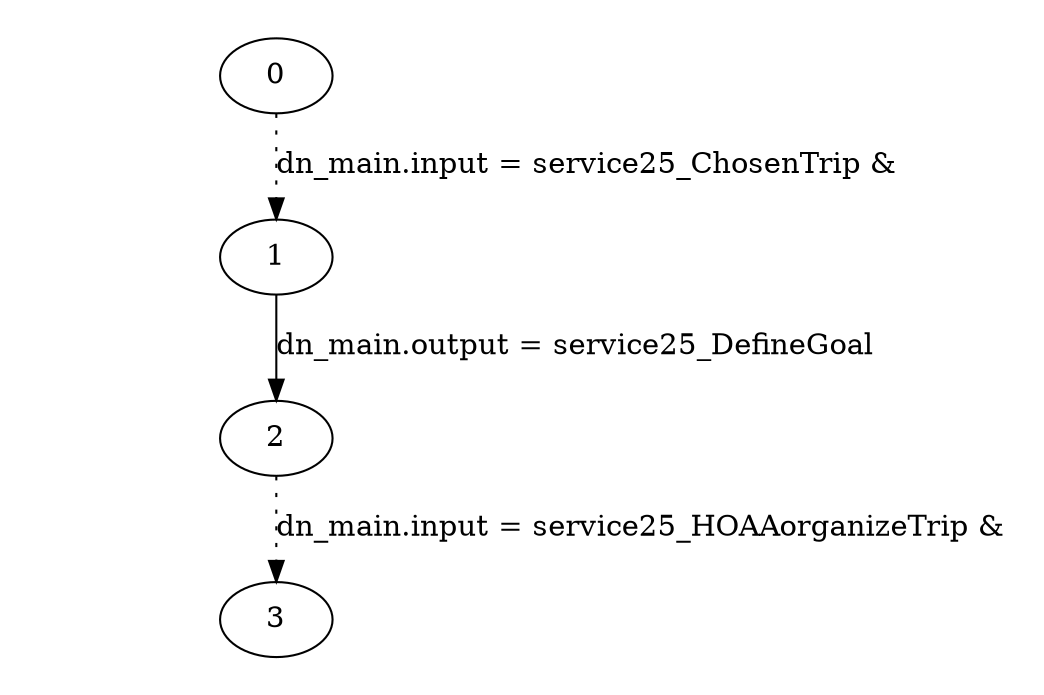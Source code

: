 digraph plan_fsm {
ratio="1.3";
margin="0.2";
size="8.0,11.4";
"0" -> "1" [style=dotted label="dn_main.input = service25_ChosenTrip &\n"]
"1" -> "2" [label="dn_main.output = service25_DefineGoal"]
"2" -> "3" [style=dotted label="dn_main.input = service25_HOAAorganizeTrip &\n"]
}

